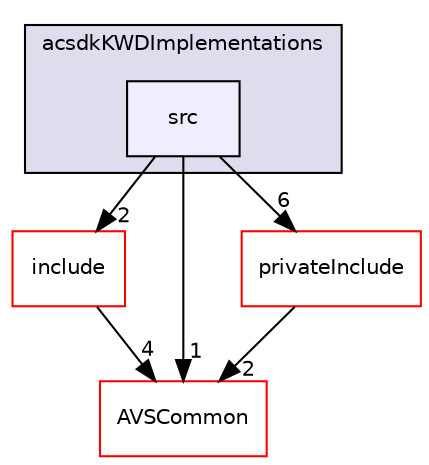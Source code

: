 digraph "/workplace/avs-device-sdk/shared/KWD/acsdkKWDImplementations/src" {
  compound=true
  node [ fontsize="10", fontname="Helvetica"];
  edge [ labelfontsize="10", labelfontname="Helvetica"];
  subgraph clusterdir_e571f3a40729e98c18f677039f217076 {
    graph [ bgcolor="#ddddee", pencolor="black", label="acsdkKWDImplementations" fontname="Helvetica", fontsize="10", URL="dir_e571f3a40729e98c18f677039f217076.html"]
  dir_16ad47bc397a3938ee11c65fafbe7921 [shape=box, label="src", style="filled", fillcolor="#eeeeff", pencolor="black", URL="dir_16ad47bc397a3938ee11c65fafbe7921.html"];
  }
  dir_312253303e0e463f7bae115b1083ed5c [shape=box label="include" fillcolor="white" style="filled" color="red" URL="dir_312253303e0e463f7bae115b1083ed5c.html"];
  dir_13e65effb2bde530b17b3d5eefcd0266 [shape=box label="AVSCommon" fillcolor="white" style="filled" color="red" URL="dir_13e65effb2bde530b17b3d5eefcd0266.html"];
  dir_c4900792e73cfc2ad445344b8c4109dc [shape=box label="privateInclude" fillcolor="white" style="filled" color="red" URL="dir_c4900792e73cfc2ad445344b8c4109dc.html"];
  dir_312253303e0e463f7bae115b1083ed5c->dir_13e65effb2bde530b17b3d5eefcd0266 [headlabel="4", labeldistance=1.5 headhref="dir_000770_000017.html"];
  dir_16ad47bc397a3938ee11c65fafbe7921->dir_312253303e0e463f7bae115b1083ed5c [headlabel="2", labeldistance=1.5 headhref="dir_000774_000770.html"];
  dir_16ad47bc397a3938ee11c65fafbe7921->dir_13e65effb2bde530b17b3d5eefcd0266 [headlabel="1", labeldistance=1.5 headhref="dir_000774_000017.html"];
  dir_16ad47bc397a3938ee11c65fafbe7921->dir_c4900792e73cfc2ad445344b8c4109dc [headlabel="6", labeldistance=1.5 headhref="dir_000774_000772.html"];
  dir_c4900792e73cfc2ad445344b8c4109dc->dir_13e65effb2bde530b17b3d5eefcd0266 [headlabel="2", labeldistance=1.5 headhref="dir_000772_000017.html"];
}
